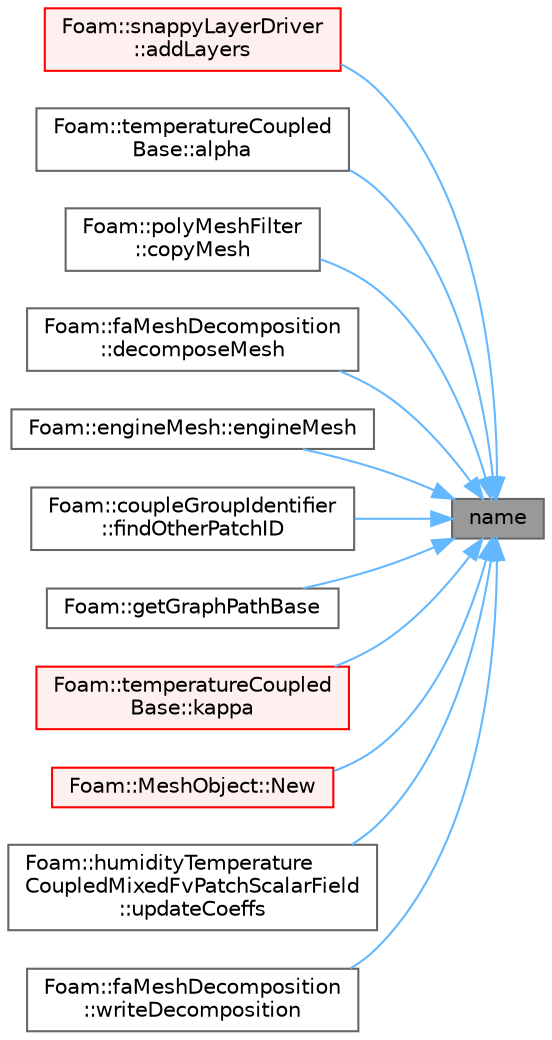 digraph "name"
{
 // LATEX_PDF_SIZE
  bgcolor="transparent";
  edge [fontname=Helvetica,fontsize=10,labelfontname=Helvetica,labelfontsize=10];
  node [fontname=Helvetica,fontsize=10,shape=box,height=0.2,width=0.4];
  rankdir="RL";
  Node1 [id="Node000001",label="name",height=0.2,width=0.4,color="gray40", fillcolor="grey60", style="filled", fontcolor="black",tooltip=" "];
  Node1 -> Node2 [id="edge1_Node000001_Node000002",dir="back",color="steelblue1",style="solid",tooltip=" "];
  Node2 [id="Node000002",label="Foam::snappyLayerDriver\l::addLayers",height=0.2,width=0.4,color="red", fillcolor="#FFF0F0", style="filled",URL="$classFoam_1_1snappyLayerDriver.html#a763fdd4af75939b41f923967cbc004af",tooltip=" "];
  Node1 -> Node4 [id="edge2_Node000001_Node000004",dir="back",color="steelblue1",style="solid",tooltip=" "];
  Node4 [id="Node000004",label="Foam::temperatureCoupled\lBase::alpha",height=0.2,width=0.4,color="grey40", fillcolor="white", style="filled",URL="$classFoam_1_1temperatureCoupledBase.html#a023dd11292b4111dd6f2d7e8c1e199b2",tooltip=" "];
  Node1 -> Node5 [id="edge3_Node000001_Node000005",dir="back",color="steelblue1",style="solid",tooltip=" "];
  Node5 [id="Node000005",label="Foam::polyMeshFilter\l::copyMesh",height=0.2,width=0.4,color="grey40", fillcolor="white", style="filled",URL="$classFoam_1_1polyMeshFilter.html#a6d46f578539dd45f89a6ea89738c75b5",tooltip=" "];
  Node1 -> Node6 [id="edge4_Node000001_Node000006",dir="back",color="steelblue1",style="solid",tooltip=" "];
  Node6 [id="Node000006",label="Foam::faMeshDecomposition\l::decomposeMesh",height=0.2,width=0.4,color="grey40", fillcolor="white", style="filled",URL="$classFoam_1_1faMeshDecomposition.html#af6df39465df573e4e65b0d4d6ceee2e8",tooltip=" "];
  Node1 -> Node7 [id="edge5_Node000001_Node000007",dir="back",color="steelblue1",style="solid",tooltip=" "];
  Node7 [id="Node000007",label="Foam::engineMesh::engineMesh",height=0.2,width=0.4,color="grey40", fillcolor="white", style="filled",URL="$classFoam_1_1engineMesh.html#ac9e1a1e4fbbd91b4fb4cd7b1155ccd5f",tooltip=" "];
  Node1 -> Node8 [id="edge6_Node000001_Node000008",dir="back",color="steelblue1",style="solid",tooltip=" "];
  Node8 [id="Node000008",label="Foam::coupleGroupIdentifier\l::findOtherPatchID",height=0.2,width=0.4,color="grey40", fillcolor="white", style="filled",URL="$classFoam_1_1coupleGroupIdentifier.html#a76cd4a62ebc5f2c6beeb3d894f273171",tooltip=" "];
  Node1 -> Node9 [id="edge7_Node000001_Node000009",dir="back",color="steelblue1",style="solid",tooltip=" "];
  Node9 [id="Node000009",label="Foam::getGraphPathBase",height=0.2,width=0.4,color="grey40", fillcolor="white", style="filled",URL="$namespaceFoam.html#aad6e23b1076e16858dca5546ae58b4e6",tooltip=" "];
  Node1 -> Node10 [id="edge8_Node000001_Node000010",dir="back",color="steelblue1",style="solid",tooltip=" "];
  Node10 [id="Node000010",label="Foam::temperatureCoupled\lBase::kappa",height=0.2,width=0.4,color="red", fillcolor="#FFF0F0", style="filled",URL="$classFoam_1_1temperatureCoupledBase.html#adbad3ddac3d957ac2b2c8d2b91a93de6",tooltip=" "];
  Node1 -> Node17 [id="edge9_Node000001_Node000017",dir="back",color="steelblue1",style="solid",tooltip=" "];
  Node17 [id="Node000017",label="Foam::MeshObject::New",height=0.2,width=0.4,color="red", fillcolor="#FFF0F0", style="filled",URL="$classFoam_1_1MeshObject.html#a174574ec68990766b0ac5746b6c8be68",tooltip=" "];
  Node1 -> Node80 [id="edge10_Node000001_Node000080",dir="back",color="steelblue1",style="solid",tooltip=" "];
  Node80 [id="Node000080",label="Foam::humidityTemperature\lCoupledMixedFvPatchScalarField\l::updateCoeffs",height=0.2,width=0.4,color="grey40", fillcolor="white", style="filled",URL="$classFoam_1_1humidityTemperatureCoupledMixedFvPatchScalarField.html#a7e24eafac629d3733181cd942d4c902f",tooltip=" "];
  Node1 -> Node81 [id="edge11_Node000001_Node000081",dir="back",color="steelblue1",style="solid",tooltip=" "];
  Node81 [id="Node000081",label="Foam::faMeshDecomposition\l::writeDecomposition",height=0.2,width=0.4,color="grey40", fillcolor="white", style="filled",URL="$classFoam_1_1faMeshDecomposition.html#a168ca8012884594894b2ddfe3fd6c0b1",tooltip=" "];
}
